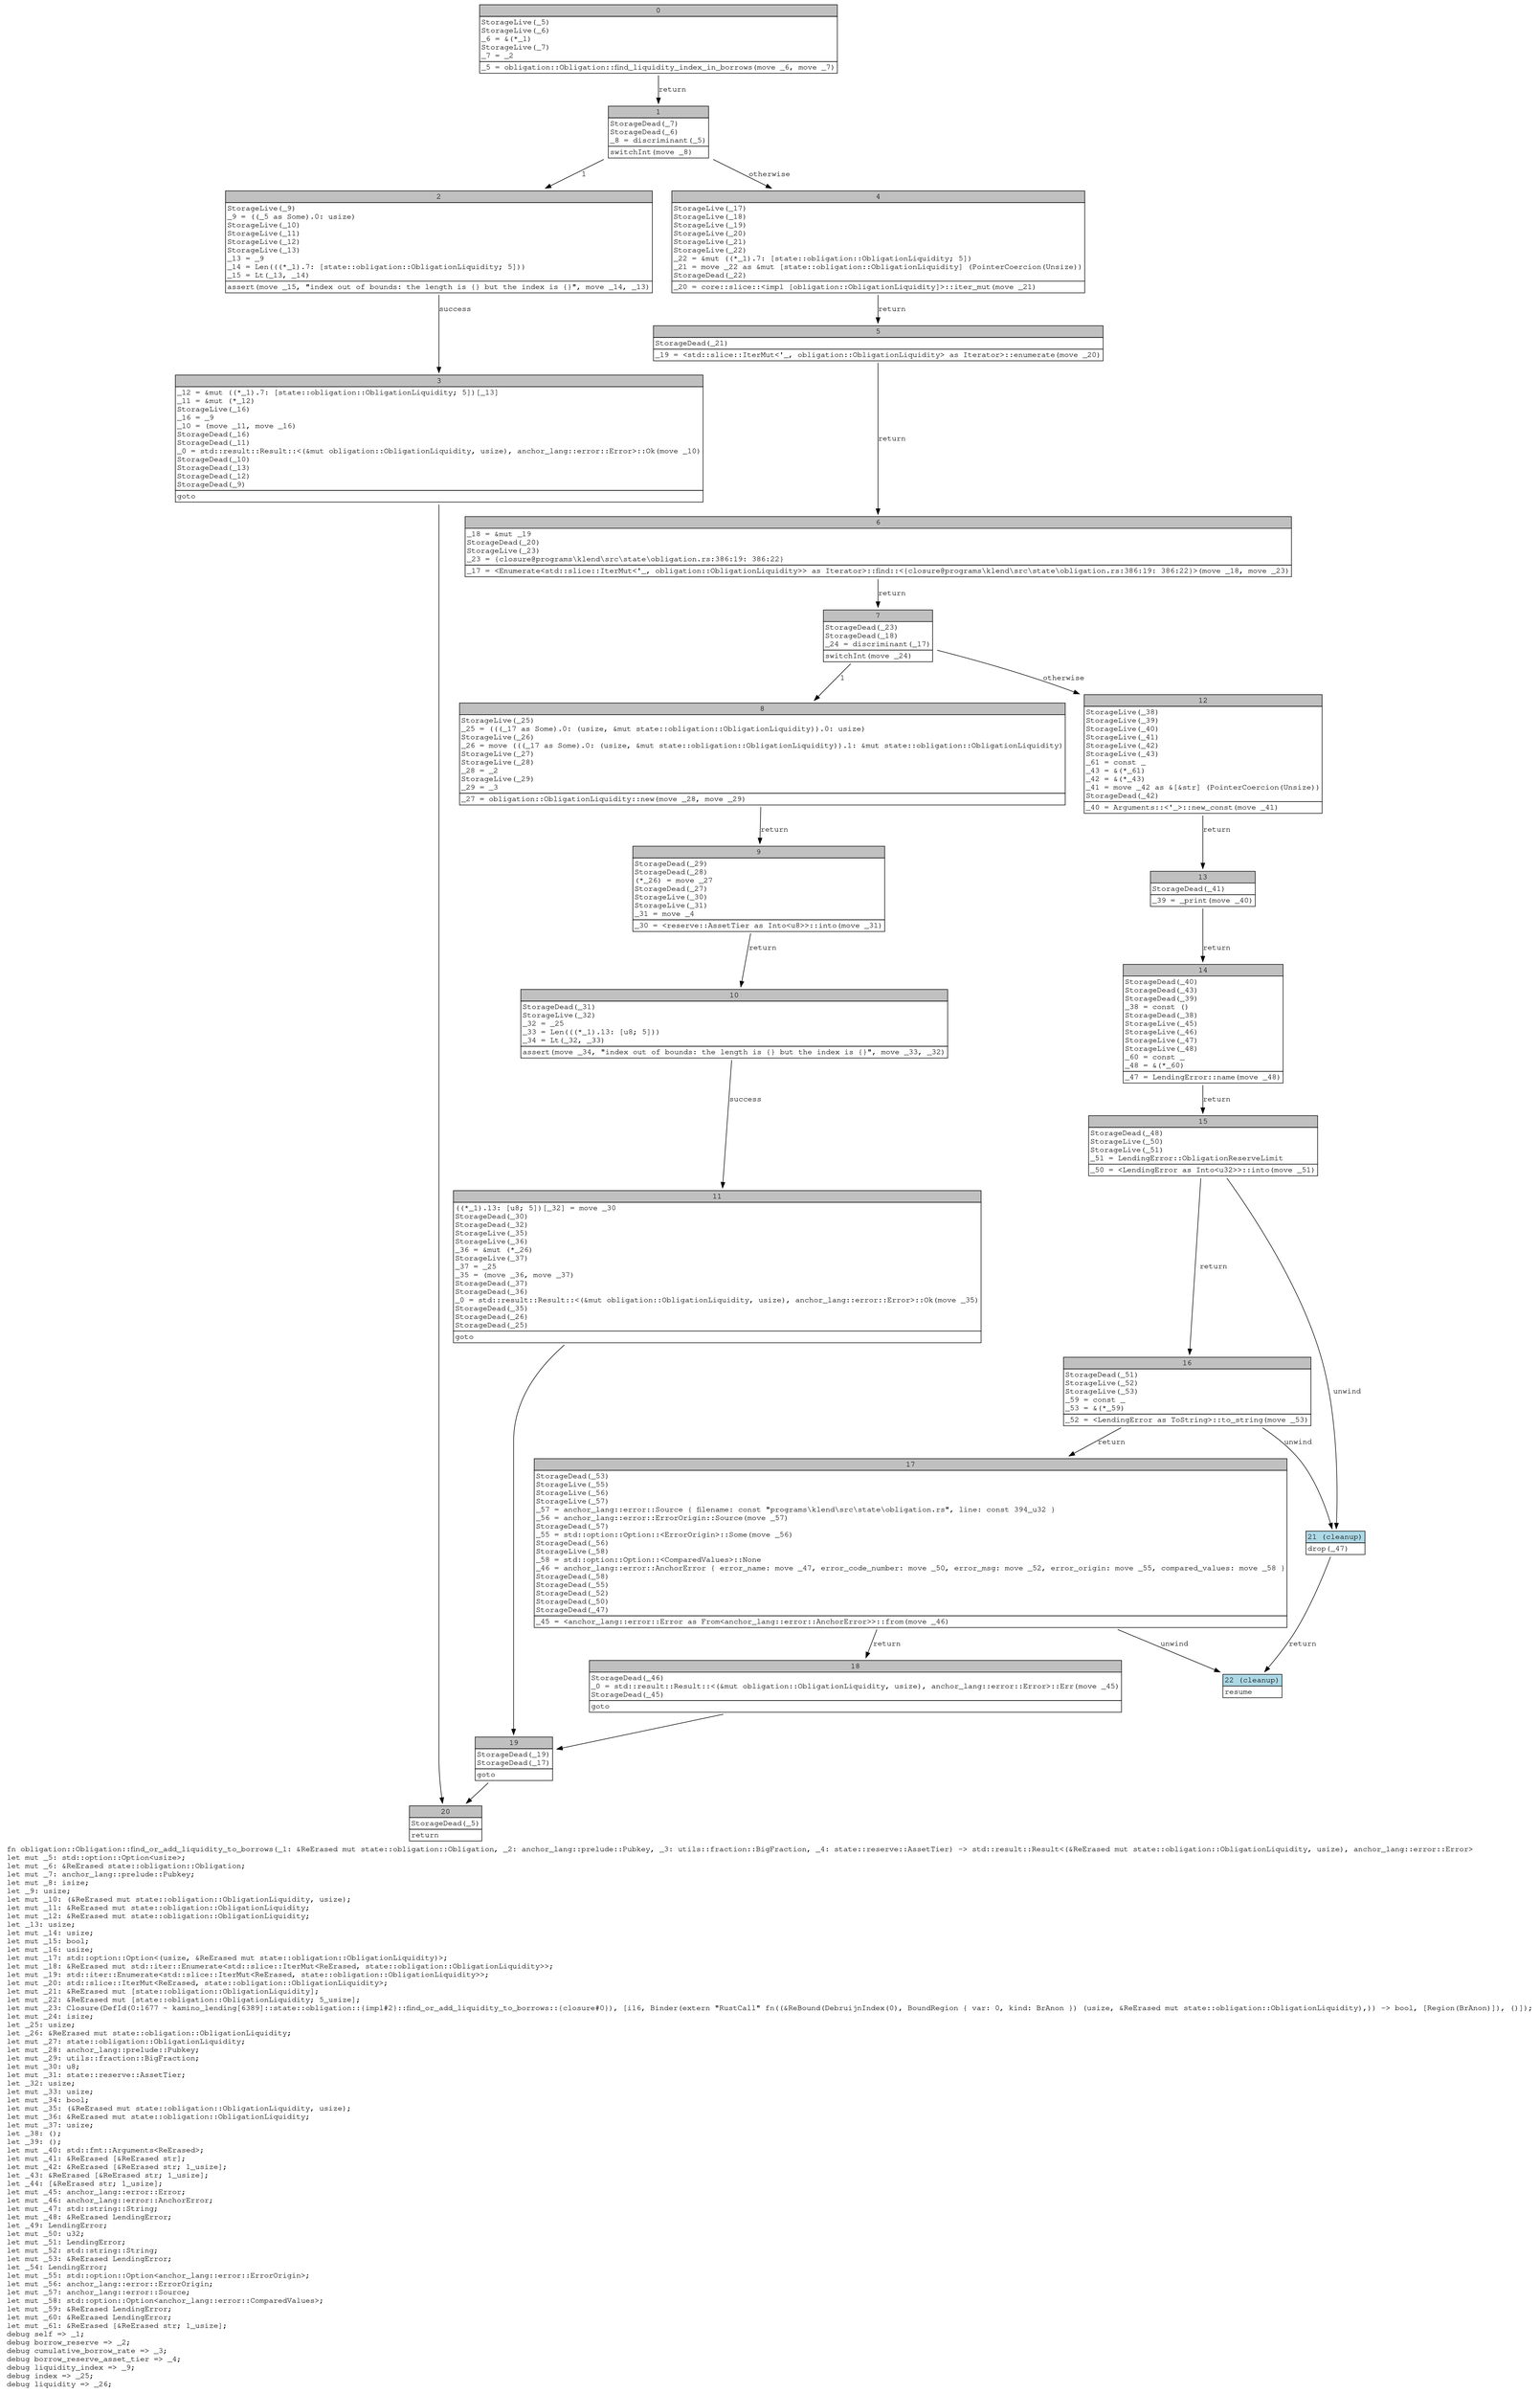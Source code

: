 digraph Mir_0_1676 {
    graph [fontname="Courier, monospace"];
    node [fontname="Courier, monospace"];
    edge [fontname="Courier, monospace"];
    label=<fn obligation::Obligation::find_or_add_liquidity_to_borrows(_1: &amp;ReErased mut state::obligation::Obligation, _2: anchor_lang::prelude::Pubkey, _3: utils::fraction::BigFraction, _4: state::reserve::AssetTier) -&gt; std::result::Result&lt;(&amp;ReErased mut state::obligation::ObligationLiquidity, usize), anchor_lang::error::Error&gt;<br align="left"/>let mut _5: std::option::Option&lt;usize&gt;;<br align="left"/>let mut _6: &amp;ReErased state::obligation::Obligation;<br align="left"/>let mut _7: anchor_lang::prelude::Pubkey;<br align="left"/>let mut _8: isize;<br align="left"/>let _9: usize;<br align="left"/>let mut _10: (&amp;ReErased mut state::obligation::ObligationLiquidity, usize);<br align="left"/>let mut _11: &amp;ReErased mut state::obligation::ObligationLiquidity;<br align="left"/>let mut _12: &amp;ReErased mut state::obligation::ObligationLiquidity;<br align="left"/>let _13: usize;<br align="left"/>let mut _14: usize;<br align="left"/>let mut _15: bool;<br align="left"/>let mut _16: usize;<br align="left"/>let mut _17: std::option::Option&lt;(usize, &amp;ReErased mut state::obligation::ObligationLiquidity)&gt;;<br align="left"/>let mut _18: &amp;ReErased mut std::iter::Enumerate&lt;std::slice::IterMut&lt;ReErased, state::obligation::ObligationLiquidity&gt;&gt;;<br align="left"/>let mut _19: std::iter::Enumerate&lt;std::slice::IterMut&lt;ReErased, state::obligation::ObligationLiquidity&gt;&gt;;<br align="left"/>let mut _20: std::slice::IterMut&lt;ReErased, state::obligation::ObligationLiquidity&gt;;<br align="left"/>let mut _21: &amp;ReErased mut [state::obligation::ObligationLiquidity];<br align="left"/>let mut _22: &amp;ReErased mut [state::obligation::ObligationLiquidity; 5_usize];<br align="left"/>let mut _23: Closure(DefId(0:1677 ~ kamino_lending[6389]::state::obligation::{impl#2}::find_or_add_liquidity_to_borrows::{closure#0}), [i16, Binder(extern &quot;RustCall&quot; fn((&amp;ReBound(DebruijnIndex(0), BoundRegion { var: 0, kind: BrAnon }) (usize, &amp;ReErased mut state::obligation::ObligationLiquidity),)) -&gt; bool, [Region(BrAnon)]), ()]);<br align="left"/>let mut _24: isize;<br align="left"/>let _25: usize;<br align="left"/>let _26: &amp;ReErased mut state::obligation::ObligationLiquidity;<br align="left"/>let mut _27: state::obligation::ObligationLiquidity;<br align="left"/>let mut _28: anchor_lang::prelude::Pubkey;<br align="left"/>let mut _29: utils::fraction::BigFraction;<br align="left"/>let mut _30: u8;<br align="left"/>let mut _31: state::reserve::AssetTier;<br align="left"/>let _32: usize;<br align="left"/>let mut _33: usize;<br align="left"/>let mut _34: bool;<br align="left"/>let mut _35: (&amp;ReErased mut state::obligation::ObligationLiquidity, usize);<br align="left"/>let mut _36: &amp;ReErased mut state::obligation::ObligationLiquidity;<br align="left"/>let mut _37: usize;<br align="left"/>let _38: ();<br align="left"/>let _39: ();<br align="left"/>let mut _40: std::fmt::Arguments&lt;ReErased&gt;;<br align="left"/>let mut _41: &amp;ReErased [&amp;ReErased str];<br align="left"/>let mut _42: &amp;ReErased [&amp;ReErased str; 1_usize];<br align="left"/>let _43: &amp;ReErased [&amp;ReErased str; 1_usize];<br align="left"/>let _44: [&amp;ReErased str; 1_usize];<br align="left"/>let mut _45: anchor_lang::error::Error;<br align="left"/>let mut _46: anchor_lang::error::AnchorError;<br align="left"/>let mut _47: std::string::String;<br align="left"/>let mut _48: &amp;ReErased LendingError;<br align="left"/>let _49: LendingError;<br align="left"/>let mut _50: u32;<br align="left"/>let mut _51: LendingError;<br align="left"/>let mut _52: std::string::String;<br align="left"/>let mut _53: &amp;ReErased LendingError;<br align="left"/>let _54: LendingError;<br align="left"/>let mut _55: std::option::Option&lt;anchor_lang::error::ErrorOrigin&gt;;<br align="left"/>let mut _56: anchor_lang::error::ErrorOrigin;<br align="left"/>let mut _57: anchor_lang::error::Source;<br align="left"/>let mut _58: std::option::Option&lt;anchor_lang::error::ComparedValues&gt;;<br align="left"/>let mut _59: &amp;ReErased LendingError;<br align="left"/>let mut _60: &amp;ReErased LendingError;<br align="left"/>let mut _61: &amp;ReErased [&amp;ReErased str; 1_usize];<br align="left"/>debug self =&gt; _1;<br align="left"/>debug borrow_reserve =&gt; _2;<br align="left"/>debug cumulative_borrow_rate =&gt; _3;<br align="left"/>debug borrow_reserve_asset_tier =&gt; _4;<br align="left"/>debug liquidity_index =&gt; _9;<br align="left"/>debug index =&gt; _25;<br align="left"/>debug liquidity =&gt; _26;<br align="left"/>>;
    bb0__0_1676 [shape="none", label=<<table border="0" cellborder="1" cellspacing="0"><tr><td bgcolor="gray" align="center" colspan="1">0</td></tr><tr><td align="left" balign="left">StorageLive(_5)<br/>StorageLive(_6)<br/>_6 = &amp;(*_1)<br/>StorageLive(_7)<br/>_7 = _2<br/></td></tr><tr><td align="left">_5 = obligation::Obligation::find_liquidity_index_in_borrows(move _6, move _7)</td></tr></table>>];
    bb1__0_1676 [shape="none", label=<<table border="0" cellborder="1" cellspacing="0"><tr><td bgcolor="gray" align="center" colspan="1">1</td></tr><tr><td align="left" balign="left">StorageDead(_7)<br/>StorageDead(_6)<br/>_8 = discriminant(_5)<br/></td></tr><tr><td align="left">switchInt(move _8)</td></tr></table>>];
    bb2__0_1676 [shape="none", label=<<table border="0" cellborder="1" cellspacing="0"><tr><td bgcolor="gray" align="center" colspan="1">2</td></tr><tr><td align="left" balign="left">StorageLive(_9)<br/>_9 = ((_5 as Some).0: usize)<br/>StorageLive(_10)<br/>StorageLive(_11)<br/>StorageLive(_12)<br/>StorageLive(_13)<br/>_13 = _9<br/>_14 = Len(((*_1).7: [state::obligation::ObligationLiquidity; 5]))<br/>_15 = Lt(_13, _14)<br/></td></tr><tr><td align="left">assert(move _15, &quot;index out of bounds: the length is {} but the index is {}&quot;, move _14, _13)</td></tr></table>>];
    bb3__0_1676 [shape="none", label=<<table border="0" cellborder="1" cellspacing="0"><tr><td bgcolor="gray" align="center" colspan="1">3</td></tr><tr><td align="left" balign="left">_12 = &amp;mut ((*_1).7: [state::obligation::ObligationLiquidity; 5])[_13]<br/>_11 = &amp;mut (*_12)<br/>StorageLive(_16)<br/>_16 = _9<br/>_10 = (move _11, move _16)<br/>StorageDead(_16)<br/>StorageDead(_11)<br/>_0 = std::result::Result::&lt;(&amp;mut obligation::ObligationLiquidity, usize), anchor_lang::error::Error&gt;::Ok(move _10)<br/>StorageDead(_10)<br/>StorageDead(_13)<br/>StorageDead(_12)<br/>StorageDead(_9)<br/></td></tr><tr><td align="left">goto</td></tr></table>>];
    bb4__0_1676 [shape="none", label=<<table border="0" cellborder="1" cellspacing="0"><tr><td bgcolor="gray" align="center" colspan="1">4</td></tr><tr><td align="left" balign="left">StorageLive(_17)<br/>StorageLive(_18)<br/>StorageLive(_19)<br/>StorageLive(_20)<br/>StorageLive(_21)<br/>StorageLive(_22)<br/>_22 = &amp;mut ((*_1).7: [state::obligation::ObligationLiquidity; 5])<br/>_21 = move _22 as &amp;mut [state::obligation::ObligationLiquidity] (PointerCoercion(Unsize))<br/>StorageDead(_22)<br/></td></tr><tr><td align="left">_20 = core::slice::&lt;impl [obligation::ObligationLiquidity]&gt;::iter_mut(move _21)</td></tr></table>>];
    bb5__0_1676 [shape="none", label=<<table border="0" cellborder="1" cellspacing="0"><tr><td bgcolor="gray" align="center" colspan="1">5</td></tr><tr><td align="left" balign="left">StorageDead(_21)<br/></td></tr><tr><td align="left">_19 = &lt;std::slice::IterMut&lt;'_, obligation::ObligationLiquidity&gt; as Iterator&gt;::enumerate(move _20)</td></tr></table>>];
    bb6__0_1676 [shape="none", label=<<table border="0" cellborder="1" cellspacing="0"><tr><td bgcolor="gray" align="center" colspan="1">6</td></tr><tr><td align="left" balign="left">_18 = &amp;mut _19<br/>StorageDead(_20)<br/>StorageLive(_23)<br/>_23 = {closure@programs\klend\src\state\obligation.rs:386:19: 386:22}<br/></td></tr><tr><td align="left">_17 = &lt;Enumerate&lt;std::slice::IterMut&lt;'_, obligation::ObligationLiquidity&gt;&gt; as Iterator&gt;::find::&lt;{closure@programs\klend\src\state\obligation.rs:386:19: 386:22}&gt;(move _18, move _23)</td></tr></table>>];
    bb7__0_1676 [shape="none", label=<<table border="0" cellborder="1" cellspacing="0"><tr><td bgcolor="gray" align="center" colspan="1">7</td></tr><tr><td align="left" balign="left">StorageDead(_23)<br/>StorageDead(_18)<br/>_24 = discriminant(_17)<br/></td></tr><tr><td align="left">switchInt(move _24)</td></tr></table>>];
    bb8__0_1676 [shape="none", label=<<table border="0" cellborder="1" cellspacing="0"><tr><td bgcolor="gray" align="center" colspan="1">8</td></tr><tr><td align="left" balign="left">StorageLive(_25)<br/>_25 = (((_17 as Some).0: (usize, &amp;mut state::obligation::ObligationLiquidity)).0: usize)<br/>StorageLive(_26)<br/>_26 = move (((_17 as Some).0: (usize, &amp;mut state::obligation::ObligationLiquidity)).1: &amp;mut state::obligation::ObligationLiquidity)<br/>StorageLive(_27)<br/>StorageLive(_28)<br/>_28 = _2<br/>StorageLive(_29)<br/>_29 = _3<br/></td></tr><tr><td align="left">_27 = obligation::ObligationLiquidity::new(move _28, move _29)</td></tr></table>>];
    bb9__0_1676 [shape="none", label=<<table border="0" cellborder="1" cellspacing="0"><tr><td bgcolor="gray" align="center" colspan="1">9</td></tr><tr><td align="left" balign="left">StorageDead(_29)<br/>StorageDead(_28)<br/>(*_26) = move _27<br/>StorageDead(_27)<br/>StorageLive(_30)<br/>StorageLive(_31)<br/>_31 = move _4<br/></td></tr><tr><td align="left">_30 = &lt;reserve::AssetTier as Into&lt;u8&gt;&gt;::into(move _31)</td></tr></table>>];
    bb10__0_1676 [shape="none", label=<<table border="0" cellborder="1" cellspacing="0"><tr><td bgcolor="gray" align="center" colspan="1">10</td></tr><tr><td align="left" balign="left">StorageDead(_31)<br/>StorageLive(_32)<br/>_32 = _25<br/>_33 = Len(((*_1).13: [u8; 5]))<br/>_34 = Lt(_32, _33)<br/></td></tr><tr><td align="left">assert(move _34, &quot;index out of bounds: the length is {} but the index is {}&quot;, move _33, _32)</td></tr></table>>];
    bb11__0_1676 [shape="none", label=<<table border="0" cellborder="1" cellspacing="0"><tr><td bgcolor="gray" align="center" colspan="1">11</td></tr><tr><td align="left" balign="left">((*_1).13: [u8; 5])[_32] = move _30<br/>StorageDead(_30)<br/>StorageDead(_32)<br/>StorageLive(_35)<br/>StorageLive(_36)<br/>_36 = &amp;mut (*_26)<br/>StorageLive(_37)<br/>_37 = _25<br/>_35 = (move _36, move _37)<br/>StorageDead(_37)<br/>StorageDead(_36)<br/>_0 = std::result::Result::&lt;(&amp;mut obligation::ObligationLiquidity, usize), anchor_lang::error::Error&gt;::Ok(move _35)<br/>StorageDead(_35)<br/>StorageDead(_26)<br/>StorageDead(_25)<br/></td></tr><tr><td align="left">goto</td></tr></table>>];
    bb12__0_1676 [shape="none", label=<<table border="0" cellborder="1" cellspacing="0"><tr><td bgcolor="gray" align="center" colspan="1">12</td></tr><tr><td align="left" balign="left">StorageLive(_38)<br/>StorageLive(_39)<br/>StorageLive(_40)<br/>StorageLive(_41)<br/>StorageLive(_42)<br/>StorageLive(_43)<br/>_61 = const _<br/>_43 = &amp;(*_61)<br/>_42 = &amp;(*_43)<br/>_41 = move _42 as &amp;[&amp;str] (PointerCoercion(Unsize))<br/>StorageDead(_42)<br/></td></tr><tr><td align="left">_40 = Arguments::&lt;'_&gt;::new_const(move _41)</td></tr></table>>];
    bb13__0_1676 [shape="none", label=<<table border="0" cellborder="1" cellspacing="0"><tr><td bgcolor="gray" align="center" colspan="1">13</td></tr><tr><td align="left" balign="left">StorageDead(_41)<br/></td></tr><tr><td align="left">_39 = _print(move _40)</td></tr></table>>];
    bb14__0_1676 [shape="none", label=<<table border="0" cellborder="1" cellspacing="0"><tr><td bgcolor="gray" align="center" colspan="1">14</td></tr><tr><td align="left" balign="left">StorageDead(_40)<br/>StorageDead(_43)<br/>StorageDead(_39)<br/>_38 = const ()<br/>StorageDead(_38)<br/>StorageLive(_45)<br/>StorageLive(_46)<br/>StorageLive(_47)<br/>StorageLive(_48)<br/>_60 = const _<br/>_48 = &amp;(*_60)<br/></td></tr><tr><td align="left">_47 = LendingError::name(move _48)</td></tr></table>>];
    bb15__0_1676 [shape="none", label=<<table border="0" cellborder="1" cellspacing="0"><tr><td bgcolor="gray" align="center" colspan="1">15</td></tr><tr><td align="left" balign="left">StorageDead(_48)<br/>StorageLive(_50)<br/>StorageLive(_51)<br/>_51 = LendingError::ObligationReserveLimit<br/></td></tr><tr><td align="left">_50 = &lt;LendingError as Into&lt;u32&gt;&gt;::into(move _51)</td></tr></table>>];
    bb16__0_1676 [shape="none", label=<<table border="0" cellborder="1" cellspacing="0"><tr><td bgcolor="gray" align="center" colspan="1">16</td></tr><tr><td align="left" balign="left">StorageDead(_51)<br/>StorageLive(_52)<br/>StorageLive(_53)<br/>_59 = const _<br/>_53 = &amp;(*_59)<br/></td></tr><tr><td align="left">_52 = &lt;LendingError as ToString&gt;::to_string(move _53)</td></tr></table>>];
    bb17__0_1676 [shape="none", label=<<table border="0" cellborder="1" cellspacing="0"><tr><td bgcolor="gray" align="center" colspan="1">17</td></tr><tr><td align="left" balign="left">StorageDead(_53)<br/>StorageLive(_55)<br/>StorageLive(_56)<br/>StorageLive(_57)<br/>_57 = anchor_lang::error::Source { filename: const &quot;programs\\klend\\src\\state\\obligation.rs&quot;, line: const 394_u32 }<br/>_56 = anchor_lang::error::ErrorOrigin::Source(move _57)<br/>StorageDead(_57)<br/>_55 = std::option::Option::&lt;ErrorOrigin&gt;::Some(move _56)<br/>StorageDead(_56)<br/>StorageLive(_58)<br/>_58 = std::option::Option::&lt;ComparedValues&gt;::None<br/>_46 = anchor_lang::error::AnchorError { error_name: move _47, error_code_number: move _50, error_msg: move _52, error_origin: move _55, compared_values: move _58 }<br/>StorageDead(_58)<br/>StorageDead(_55)<br/>StorageDead(_52)<br/>StorageDead(_50)<br/>StorageDead(_47)<br/></td></tr><tr><td align="left">_45 = &lt;anchor_lang::error::Error as From&lt;anchor_lang::error::AnchorError&gt;&gt;::from(move _46)</td></tr></table>>];
    bb18__0_1676 [shape="none", label=<<table border="0" cellborder="1" cellspacing="0"><tr><td bgcolor="gray" align="center" colspan="1">18</td></tr><tr><td align="left" balign="left">StorageDead(_46)<br/>_0 = std::result::Result::&lt;(&amp;mut obligation::ObligationLiquidity, usize), anchor_lang::error::Error&gt;::Err(move _45)<br/>StorageDead(_45)<br/></td></tr><tr><td align="left">goto</td></tr></table>>];
    bb19__0_1676 [shape="none", label=<<table border="0" cellborder="1" cellspacing="0"><tr><td bgcolor="gray" align="center" colspan="1">19</td></tr><tr><td align="left" balign="left">StorageDead(_19)<br/>StorageDead(_17)<br/></td></tr><tr><td align="left">goto</td></tr></table>>];
    bb20__0_1676 [shape="none", label=<<table border="0" cellborder="1" cellspacing="0"><tr><td bgcolor="gray" align="center" colspan="1">20</td></tr><tr><td align="left" balign="left">StorageDead(_5)<br/></td></tr><tr><td align="left">return</td></tr></table>>];
    bb21__0_1676 [shape="none", label=<<table border="0" cellborder="1" cellspacing="0"><tr><td bgcolor="lightblue" align="center" colspan="1">21 (cleanup)</td></tr><tr><td align="left">drop(_47)</td></tr></table>>];
    bb22__0_1676 [shape="none", label=<<table border="0" cellborder="1" cellspacing="0"><tr><td bgcolor="lightblue" align="center" colspan="1">22 (cleanup)</td></tr><tr><td align="left">resume</td></tr></table>>];
    bb0__0_1676 -> bb1__0_1676 [label="return"];
    bb1__0_1676 -> bb2__0_1676 [label="1"];
    bb1__0_1676 -> bb4__0_1676 [label="otherwise"];
    bb2__0_1676 -> bb3__0_1676 [label="success"];
    bb3__0_1676 -> bb20__0_1676 [label=""];
    bb4__0_1676 -> bb5__0_1676 [label="return"];
    bb5__0_1676 -> bb6__0_1676 [label="return"];
    bb6__0_1676 -> bb7__0_1676 [label="return"];
    bb7__0_1676 -> bb8__0_1676 [label="1"];
    bb7__0_1676 -> bb12__0_1676 [label="otherwise"];
    bb8__0_1676 -> bb9__0_1676 [label="return"];
    bb9__0_1676 -> bb10__0_1676 [label="return"];
    bb10__0_1676 -> bb11__0_1676 [label="success"];
    bb11__0_1676 -> bb19__0_1676 [label=""];
    bb12__0_1676 -> bb13__0_1676 [label="return"];
    bb13__0_1676 -> bb14__0_1676 [label="return"];
    bb14__0_1676 -> bb15__0_1676 [label="return"];
    bb15__0_1676 -> bb16__0_1676 [label="return"];
    bb15__0_1676 -> bb21__0_1676 [label="unwind"];
    bb16__0_1676 -> bb17__0_1676 [label="return"];
    bb16__0_1676 -> bb21__0_1676 [label="unwind"];
    bb17__0_1676 -> bb18__0_1676 [label="return"];
    bb17__0_1676 -> bb22__0_1676 [label="unwind"];
    bb18__0_1676 -> bb19__0_1676 [label=""];
    bb19__0_1676 -> bb20__0_1676 [label=""];
    bb21__0_1676 -> bb22__0_1676 [label="return"];
}
